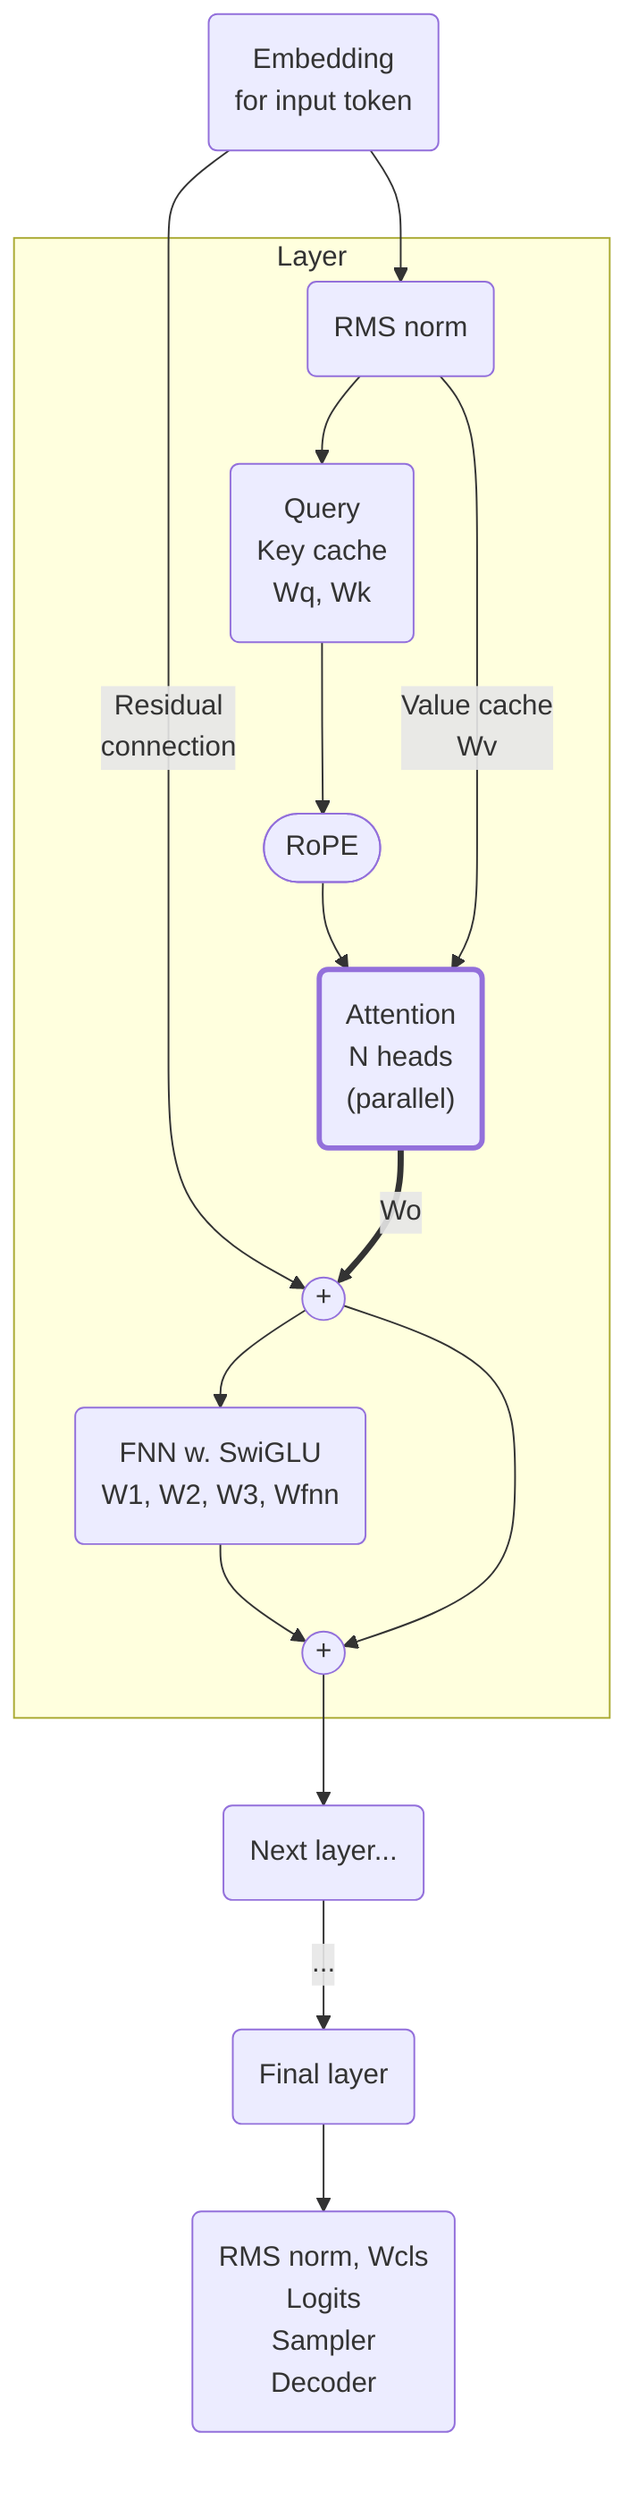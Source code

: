 flowchart TD

add_fnn_swiglu(("+"))
add_residual(("+"))
attention("Attention <br> N heads <br> (parallel)")
embedding("Embedding <br> for input token")
fnn_swiglu("FNN w. SwiGLU <br> W1, W2, W3, Wfnn")
layer_2("Next layer...")
layer_3("Final layer")
logits_sampler_decoder("RMS norm, Wcls <br> Logits <br> Sampler <br> Decoder")
query_key("Query <br> Key cache <br> Wq, Wk")
rms_norm_emb("RMS norm")
rope(["RoPE"])


embedding --> rms_norm_emb
embedding--"Residual <br> connection"-->add_residual

%%%% layer internals %%%%
subgraph "Layer"

rms_norm_emb --> query_key
query_key --> rope
rope --> attention
rms_norm_emb --"Value cache <br> Wv"--> attention

attention=="Wo"==>add_residual

add_residual --> fnn_swiglu
fnn_swiglu --> add_fnn_swiglu
add_residual --> add_fnn_swiglu

end
%%%% end layer internals %%%%

add_fnn_swiglu --> layer_2
layer_2 --"..."--> layer_3
layer_3 --> logits_sampler_decoder



%% styles
classDef dashed fill:#fff,stroke:#000,stroke-dasharray: 5 5;
classDef fat stroke-width: 3px;
class attention fat